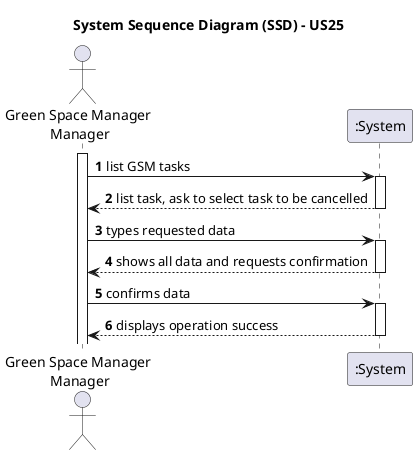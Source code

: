 @startuml
skinparam monochrome false
skinparam packageStyle rectangle
skinparam shadowing false

title System Sequence Diagram (SSD) - US25

autonumber

actor "Green Space Manager \nManager" as GSM
participant ":System" as System

activate GSM

    GSM -> System : list GSM tasks
    activate System

        System --> GSM : list task, ask to select task to be cancelled
    deactivate System

    GSM -> System : types requested data
    activate System

        System --> GSM : shows all data and requests confirmation
    deactivate System

    GSM -> System : confirms data
    activate System

        System --> GSM : displays operation success
    deactivate System

@enduml